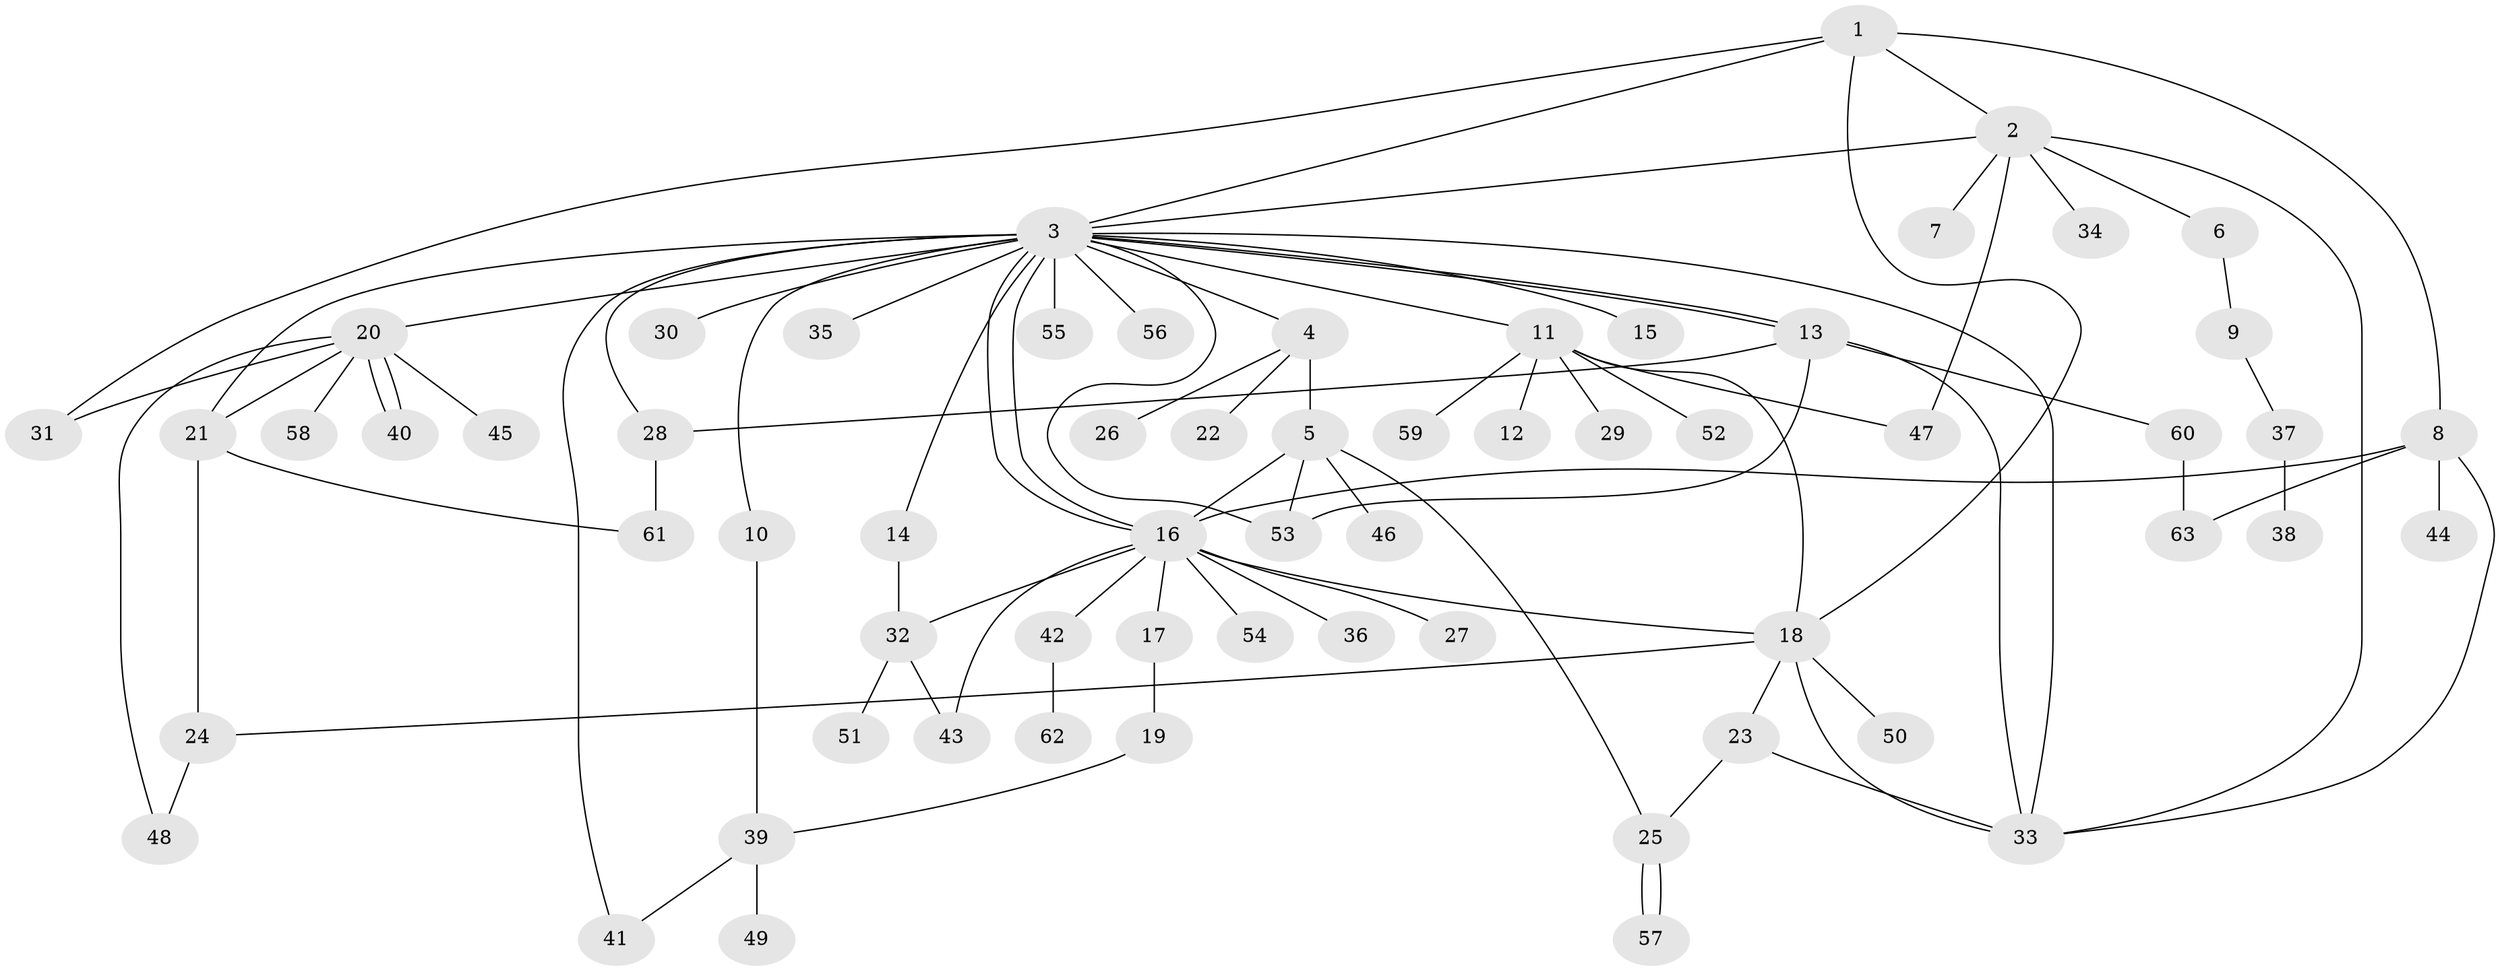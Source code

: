 // coarse degree distribution, {5: 0.0425531914893617, 7: 0.0425531914893617, 22: 0.02127659574468085, 6: 0.0851063829787234, 2: 0.19148936170212766, 1: 0.48936170212765956, 9: 0.02127659574468085, 4: 0.0425531914893617, 12: 0.02127659574468085, 3: 0.0425531914893617}
// Generated by graph-tools (version 1.1) at 2025/51/02/27/25 19:51:57]
// undirected, 63 vertices, 91 edges
graph export_dot {
graph [start="1"]
  node [color=gray90,style=filled];
  1;
  2;
  3;
  4;
  5;
  6;
  7;
  8;
  9;
  10;
  11;
  12;
  13;
  14;
  15;
  16;
  17;
  18;
  19;
  20;
  21;
  22;
  23;
  24;
  25;
  26;
  27;
  28;
  29;
  30;
  31;
  32;
  33;
  34;
  35;
  36;
  37;
  38;
  39;
  40;
  41;
  42;
  43;
  44;
  45;
  46;
  47;
  48;
  49;
  50;
  51;
  52;
  53;
  54;
  55;
  56;
  57;
  58;
  59;
  60;
  61;
  62;
  63;
  1 -- 2;
  1 -- 3;
  1 -- 8;
  1 -- 18;
  1 -- 31;
  2 -- 3;
  2 -- 6;
  2 -- 7;
  2 -- 33;
  2 -- 34;
  2 -- 47;
  3 -- 4;
  3 -- 10;
  3 -- 11;
  3 -- 13;
  3 -- 13;
  3 -- 14;
  3 -- 15;
  3 -- 16;
  3 -- 16;
  3 -- 20;
  3 -- 21;
  3 -- 28;
  3 -- 30;
  3 -- 33;
  3 -- 35;
  3 -- 41;
  3 -- 53;
  3 -- 55;
  3 -- 56;
  4 -- 5;
  4 -- 22;
  4 -- 26;
  5 -- 16;
  5 -- 25;
  5 -- 46;
  5 -- 53;
  6 -- 9;
  8 -- 16;
  8 -- 33;
  8 -- 44;
  8 -- 63;
  9 -- 37;
  10 -- 39;
  11 -- 12;
  11 -- 18;
  11 -- 29;
  11 -- 47;
  11 -- 52;
  11 -- 59;
  13 -- 28;
  13 -- 33;
  13 -- 53;
  13 -- 60;
  14 -- 32;
  16 -- 17;
  16 -- 18;
  16 -- 27;
  16 -- 32;
  16 -- 36;
  16 -- 42;
  16 -- 43;
  16 -- 54;
  17 -- 19;
  18 -- 23;
  18 -- 24;
  18 -- 33;
  18 -- 50;
  19 -- 39;
  20 -- 21;
  20 -- 31;
  20 -- 40;
  20 -- 40;
  20 -- 45;
  20 -- 48;
  20 -- 58;
  21 -- 24;
  21 -- 61;
  23 -- 25;
  23 -- 33;
  24 -- 48;
  25 -- 57;
  25 -- 57;
  28 -- 61;
  32 -- 43;
  32 -- 51;
  37 -- 38;
  39 -- 41;
  39 -- 49;
  42 -- 62;
  60 -- 63;
}
